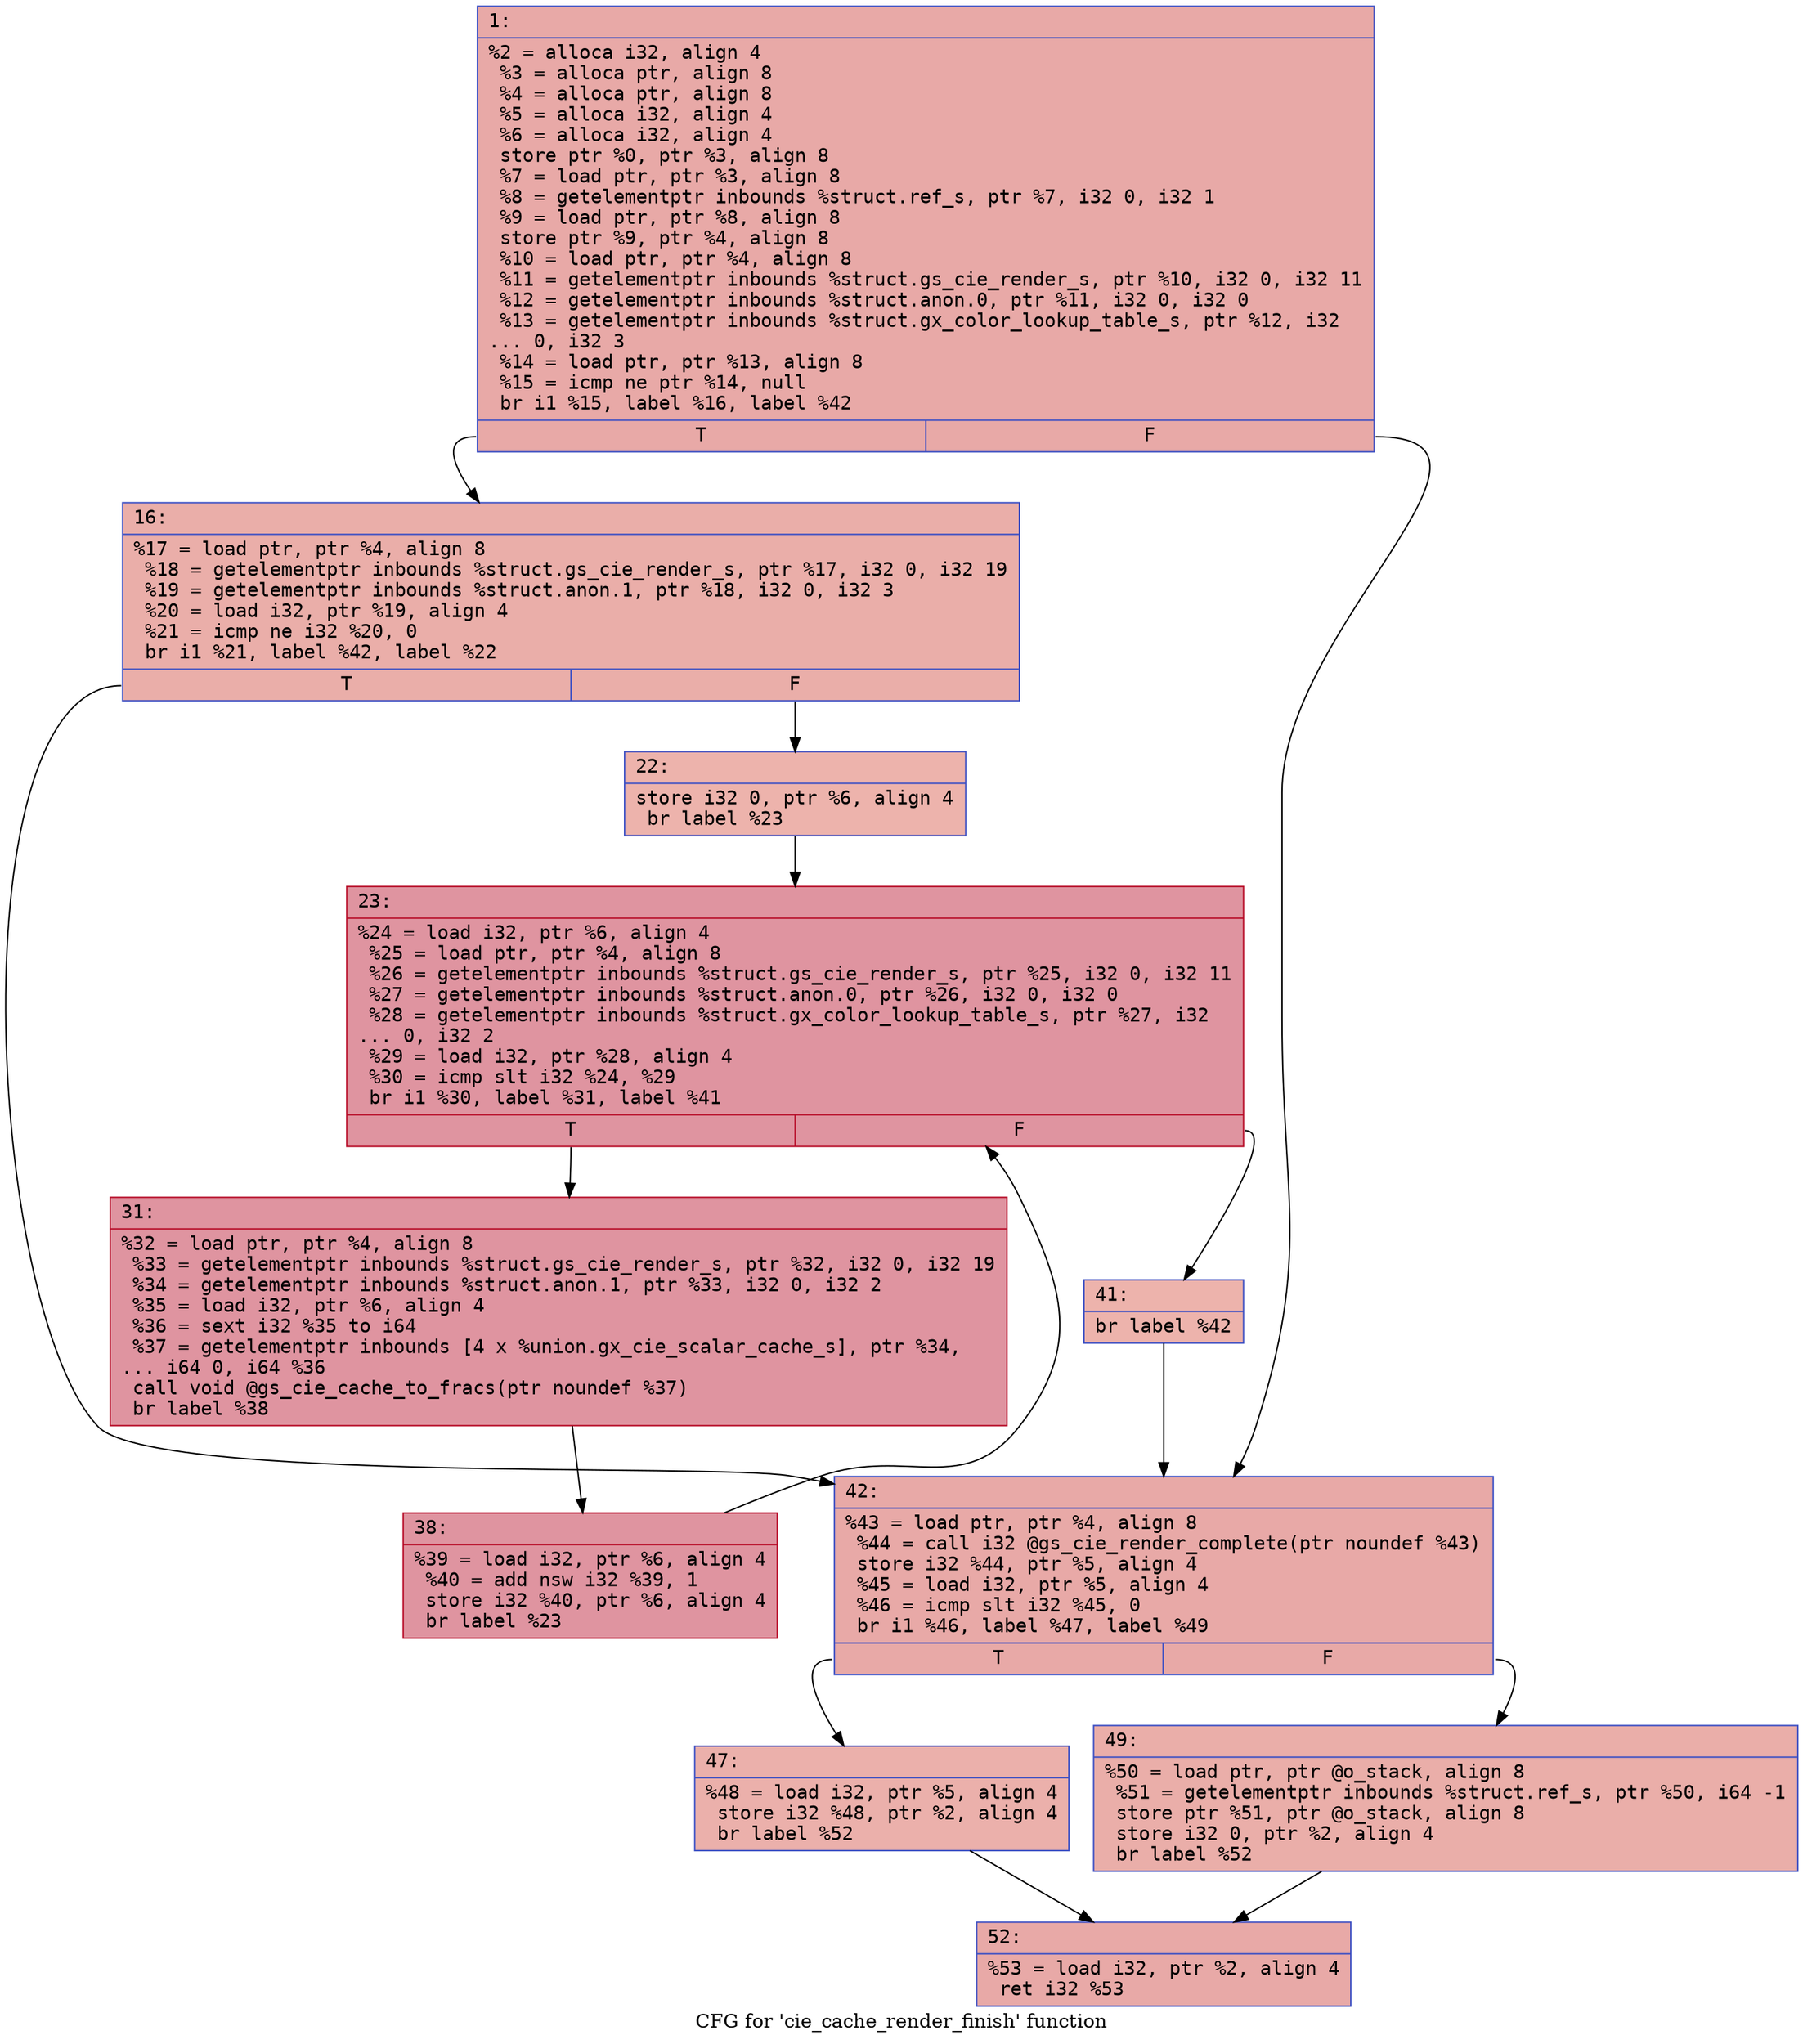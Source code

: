 digraph "CFG for 'cie_cache_render_finish' function" {
	label="CFG for 'cie_cache_render_finish' function";

	Node0x6000017275c0 [shape=record,color="#3d50c3ff", style=filled, fillcolor="#ca3b3770" fontname="Courier",label="{1:\l|  %2 = alloca i32, align 4\l  %3 = alloca ptr, align 8\l  %4 = alloca ptr, align 8\l  %5 = alloca i32, align 4\l  %6 = alloca i32, align 4\l  store ptr %0, ptr %3, align 8\l  %7 = load ptr, ptr %3, align 8\l  %8 = getelementptr inbounds %struct.ref_s, ptr %7, i32 0, i32 1\l  %9 = load ptr, ptr %8, align 8\l  store ptr %9, ptr %4, align 8\l  %10 = load ptr, ptr %4, align 8\l  %11 = getelementptr inbounds %struct.gs_cie_render_s, ptr %10, i32 0, i32 11\l  %12 = getelementptr inbounds %struct.anon.0, ptr %11, i32 0, i32 0\l  %13 = getelementptr inbounds %struct.gx_color_lookup_table_s, ptr %12, i32\l... 0, i32 3\l  %14 = load ptr, ptr %13, align 8\l  %15 = icmp ne ptr %14, null\l  br i1 %15, label %16, label %42\l|{<s0>T|<s1>F}}"];
	Node0x6000017275c0:s0 -> Node0x600001727610[tooltip="1 -> 16\nProbability 62.50%" ];
	Node0x6000017275c0:s1 -> Node0x6000017277f0[tooltip="1 -> 42\nProbability 37.50%" ];
	Node0x600001727610 [shape=record,color="#3d50c3ff", style=filled, fillcolor="#d0473d70" fontname="Courier",label="{16:\l|  %17 = load ptr, ptr %4, align 8\l  %18 = getelementptr inbounds %struct.gs_cie_render_s, ptr %17, i32 0, i32 19\l  %19 = getelementptr inbounds %struct.anon.1, ptr %18, i32 0, i32 3\l  %20 = load i32, ptr %19, align 4\l  %21 = icmp ne i32 %20, 0\l  br i1 %21, label %42, label %22\l|{<s0>T|<s1>F}}"];
	Node0x600001727610:s0 -> Node0x6000017277f0[tooltip="16 -> 42\nProbability 62.50%" ];
	Node0x600001727610:s1 -> Node0x600001727660[tooltip="16 -> 22\nProbability 37.50%" ];
	Node0x600001727660 [shape=record,color="#3d50c3ff", style=filled, fillcolor="#d6524470" fontname="Courier",label="{22:\l|  store i32 0, ptr %6, align 4\l  br label %23\l}"];
	Node0x600001727660 -> Node0x6000017276b0[tooltip="22 -> 23\nProbability 100.00%" ];
	Node0x6000017276b0 [shape=record,color="#b70d28ff", style=filled, fillcolor="#b70d2870" fontname="Courier",label="{23:\l|  %24 = load i32, ptr %6, align 4\l  %25 = load ptr, ptr %4, align 8\l  %26 = getelementptr inbounds %struct.gs_cie_render_s, ptr %25, i32 0, i32 11\l  %27 = getelementptr inbounds %struct.anon.0, ptr %26, i32 0, i32 0\l  %28 = getelementptr inbounds %struct.gx_color_lookup_table_s, ptr %27, i32\l... 0, i32 2\l  %29 = load i32, ptr %28, align 4\l  %30 = icmp slt i32 %24, %29\l  br i1 %30, label %31, label %41\l|{<s0>T|<s1>F}}"];
	Node0x6000017276b0:s0 -> Node0x600001727700[tooltip="23 -> 31\nProbability 96.88%" ];
	Node0x6000017276b0:s1 -> Node0x6000017277a0[tooltip="23 -> 41\nProbability 3.12%" ];
	Node0x600001727700 [shape=record,color="#b70d28ff", style=filled, fillcolor="#b70d2870" fontname="Courier",label="{31:\l|  %32 = load ptr, ptr %4, align 8\l  %33 = getelementptr inbounds %struct.gs_cie_render_s, ptr %32, i32 0, i32 19\l  %34 = getelementptr inbounds %struct.anon.1, ptr %33, i32 0, i32 2\l  %35 = load i32, ptr %6, align 4\l  %36 = sext i32 %35 to i64\l  %37 = getelementptr inbounds [4 x %union.gx_cie_scalar_cache_s], ptr %34,\l... i64 0, i64 %36\l  call void @gs_cie_cache_to_fracs(ptr noundef %37)\l  br label %38\l}"];
	Node0x600001727700 -> Node0x600001727750[tooltip="31 -> 38\nProbability 100.00%" ];
	Node0x600001727750 [shape=record,color="#b70d28ff", style=filled, fillcolor="#b70d2870" fontname="Courier",label="{38:\l|  %39 = load i32, ptr %6, align 4\l  %40 = add nsw i32 %39, 1\l  store i32 %40, ptr %6, align 4\l  br label %23\l}"];
	Node0x600001727750 -> Node0x6000017276b0[tooltip="38 -> 23\nProbability 100.00%" ];
	Node0x6000017277a0 [shape=record,color="#3d50c3ff", style=filled, fillcolor="#d6524470" fontname="Courier",label="{41:\l|  br label %42\l}"];
	Node0x6000017277a0 -> Node0x6000017277f0[tooltip="41 -> 42\nProbability 100.00%" ];
	Node0x6000017277f0 [shape=record,color="#3d50c3ff", style=filled, fillcolor="#ca3b3770" fontname="Courier",label="{42:\l|  %43 = load ptr, ptr %4, align 8\l  %44 = call i32 @gs_cie_render_complete(ptr noundef %43)\l  store i32 %44, ptr %5, align 4\l  %45 = load i32, ptr %5, align 4\l  %46 = icmp slt i32 %45, 0\l  br i1 %46, label %47, label %49\l|{<s0>T|<s1>F}}"];
	Node0x6000017277f0:s0 -> Node0x600001727840[tooltip="42 -> 47\nProbability 37.50%" ];
	Node0x6000017277f0:s1 -> Node0x600001727890[tooltip="42 -> 49\nProbability 62.50%" ];
	Node0x600001727840 [shape=record,color="#3d50c3ff", style=filled, fillcolor="#d24b4070" fontname="Courier",label="{47:\l|  %48 = load i32, ptr %5, align 4\l  store i32 %48, ptr %2, align 4\l  br label %52\l}"];
	Node0x600001727840 -> Node0x6000017278e0[tooltip="47 -> 52\nProbability 100.00%" ];
	Node0x600001727890 [shape=record,color="#3d50c3ff", style=filled, fillcolor="#d0473d70" fontname="Courier",label="{49:\l|  %50 = load ptr, ptr @o_stack, align 8\l  %51 = getelementptr inbounds %struct.ref_s, ptr %50, i64 -1\l  store ptr %51, ptr @o_stack, align 8\l  store i32 0, ptr %2, align 4\l  br label %52\l}"];
	Node0x600001727890 -> Node0x6000017278e0[tooltip="49 -> 52\nProbability 100.00%" ];
	Node0x6000017278e0 [shape=record,color="#3d50c3ff", style=filled, fillcolor="#ca3b3770" fontname="Courier",label="{52:\l|  %53 = load i32, ptr %2, align 4\l  ret i32 %53\l}"];
}
